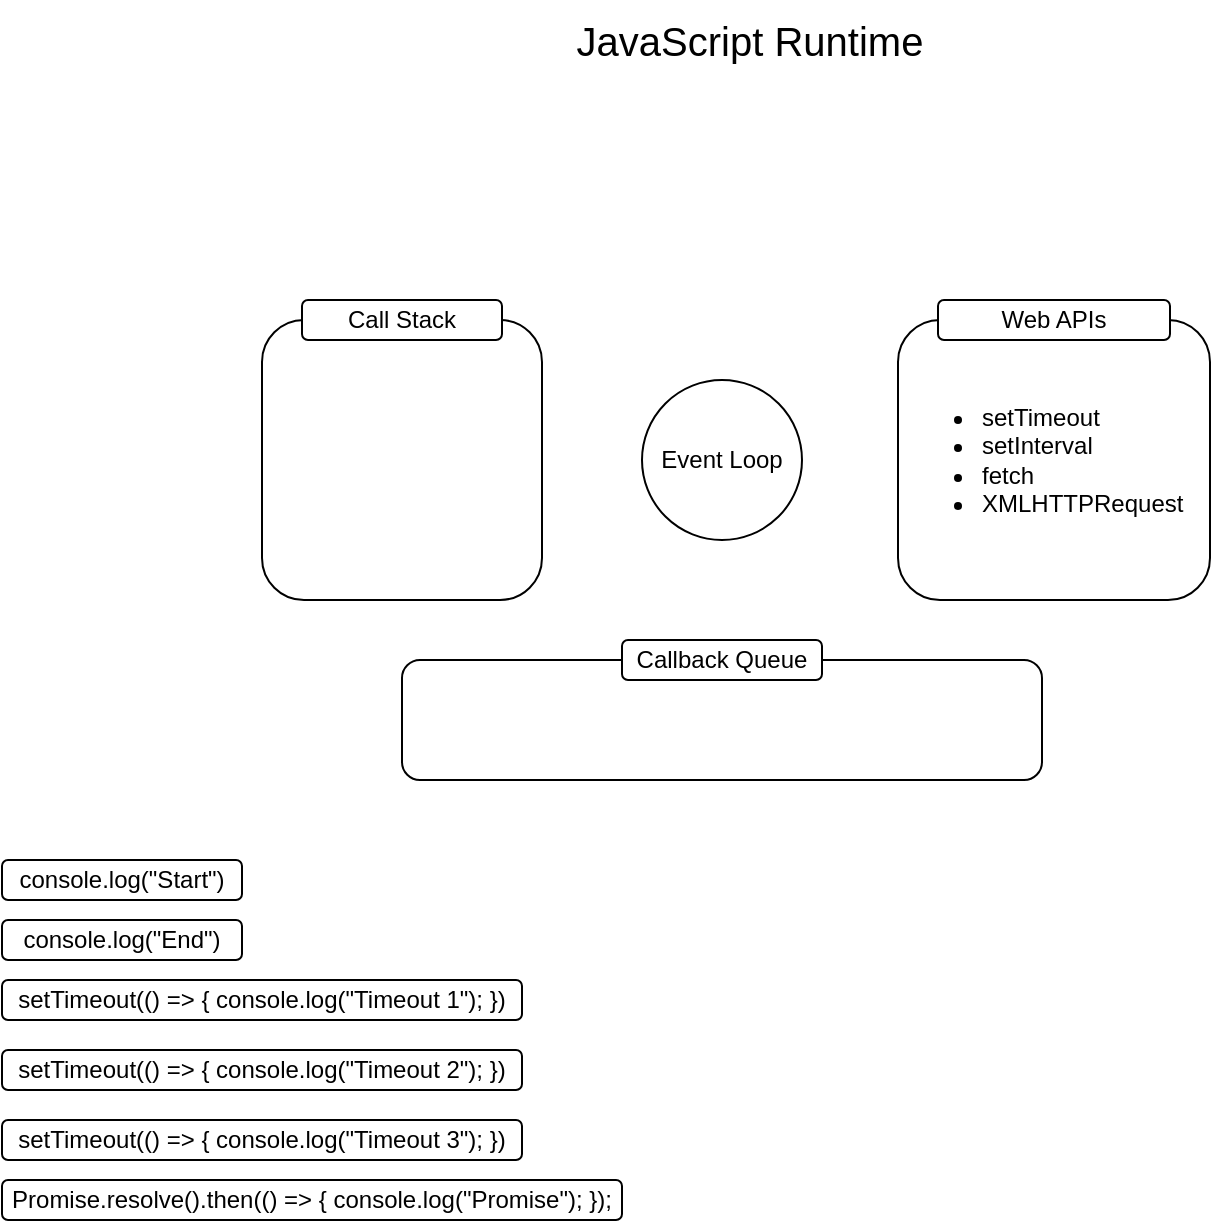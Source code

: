 <mxfile version="24.2.8" type="device">
  <diagram name="Page-1" id="9YNZ1GuINEZdgKRP2xnB">
    <mxGraphModel dx="1221" dy="618" grid="1" gridSize="10" guides="1" tooltips="1" connect="1" arrows="1" fold="1" page="1" pageScale="1" pageWidth="827" pageHeight="1169" math="0" shadow="0">
      <root>
        <mxCell id="0" />
        <mxCell id="1" parent="0" />
        <mxCell id="FviOdoGSPQWlJy9LCuTo-1" value="" style="rounded=1;whiteSpace=wrap;html=1;" vertex="1" parent="1">
          <mxGeometry x="170" y="210" width="140" height="140" as="geometry" />
        </mxCell>
        <mxCell id="FviOdoGSPQWlJy9LCuTo-2" value="Call Stack" style="rounded=1;whiteSpace=wrap;html=1;" vertex="1" parent="1">
          <mxGeometry x="190" y="200" width="100" height="20" as="geometry" />
        </mxCell>
        <mxCell id="FviOdoGSPQWlJy9LCuTo-4" value="&lt;ul&gt;&lt;li&gt;&lt;span style=&quot;background-color: initial;&quot;&gt;setTimeout&lt;/span&gt;&lt;/li&gt;&lt;li&gt;&lt;span style=&quot;background-color: initial;&quot;&gt;setInterval&lt;/span&gt;&lt;/li&gt;&lt;li&gt;&lt;span style=&quot;background-color: initial;&quot;&gt;fetch&lt;/span&gt;&lt;/li&gt;&lt;li&gt;&lt;span style=&quot;background-color: initial;&quot;&gt;XMLHTTPRequest&lt;/span&gt;&lt;/li&gt;&lt;/ul&gt;" style="rounded=1;whiteSpace=wrap;html=1;align=left;" vertex="1" parent="1">
          <mxGeometry x="488" y="210" width="156" height="140" as="geometry" />
        </mxCell>
        <mxCell id="FviOdoGSPQWlJy9LCuTo-5" value="Web APIs" style="rounded=1;whiteSpace=wrap;html=1;" vertex="1" parent="1">
          <mxGeometry x="508" y="200" width="116" height="20" as="geometry" />
        </mxCell>
        <mxCell id="FviOdoGSPQWlJy9LCuTo-12" value="Event Loop" style="ellipse;whiteSpace=wrap;html=1;aspect=fixed;" vertex="1" parent="1">
          <mxGeometry x="360" y="240" width="80" height="80" as="geometry" />
        </mxCell>
        <mxCell id="FviOdoGSPQWlJy9LCuTo-13" value="" style="rounded=1;whiteSpace=wrap;html=1;" vertex="1" parent="1">
          <mxGeometry x="240" y="380" width="320" height="60" as="geometry" />
        </mxCell>
        <mxCell id="FviOdoGSPQWlJy9LCuTo-14" value="Callback Queue" style="rounded=1;whiteSpace=wrap;html=1;" vertex="1" parent="1">
          <mxGeometry x="350" y="370" width="100" height="20" as="geometry" />
        </mxCell>
        <mxCell id="FviOdoGSPQWlJy9LCuTo-15" value="&lt;font style=&quot;font-size: 20px;&quot;&gt;JavaScript Runtime&lt;/font&gt;" style="text;html=1;align=center;verticalAlign=middle;whiteSpace=wrap;rounded=0;strokeWidth=1;" vertex="1" parent="1">
          <mxGeometry x="324" y="50" width="180" height="40" as="geometry" />
        </mxCell>
        <mxCell id="FviOdoGSPQWlJy9LCuTo-17" value="console.log(&quot;Start&quot;)" style="rounded=1;whiteSpace=wrap;html=1;" vertex="1" parent="1">
          <mxGeometry x="40" y="480" width="120" height="20" as="geometry" />
        </mxCell>
        <mxCell id="FviOdoGSPQWlJy9LCuTo-18" value="console.log(&quot;End&quot;)" style="rounded=1;whiteSpace=wrap;html=1;" vertex="1" parent="1">
          <mxGeometry x="40" y="510" width="120" height="20" as="geometry" />
        </mxCell>
        <mxCell id="FviOdoGSPQWlJy9LCuTo-19" value="setTimeout(() =&amp;gt; { console.log(&quot;Timeout 1&quot;); })" style="rounded=1;whiteSpace=wrap;html=1;" vertex="1" parent="1">
          <mxGeometry x="40" y="540" width="260" height="20" as="geometry" />
        </mxCell>
        <mxCell id="FviOdoGSPQWlJy9LCuTo-20" value="setTimeout(() =&amp;gt; { console.log(&quot;Timeout 2&quot;); })" style="rounded=1;whiteSpace=wrap;html=1;" vertex="1" parent="1">
          <mxGeometry x="40" y="575" width="260" height="20" as="geometry" />
        </mxCell>
        <mxCell id="FviOdoGSPQWlJy9LCuTo-21" value="setTimeout(() =&amp;gt; { console.log(&quot;Timeout 3&quot;); })" style="rounded=1;whiteSpace=wrap;html=1;" vertex="1" parent="1">
          <mxGeometry x="40" y="610" width="260" height="20" as="geometry" />
        </mxCell>
        <mxCell id="FviOdoGSPQWlJy9LCuTo-22" value="Promise.resolve().then(() =&amp;gt; { console.log(&quot;Promise&quot;); });" style="rounded=1;whiteSpace=wrap;html=1;" vertex="1" parent="1">
          <mxGeometry x="40" y="640" width="310" height="20" as="geometry" />
        </mxCell>
      </root>
    </mxGraphModel>
  </diagram>
</mxfile>
